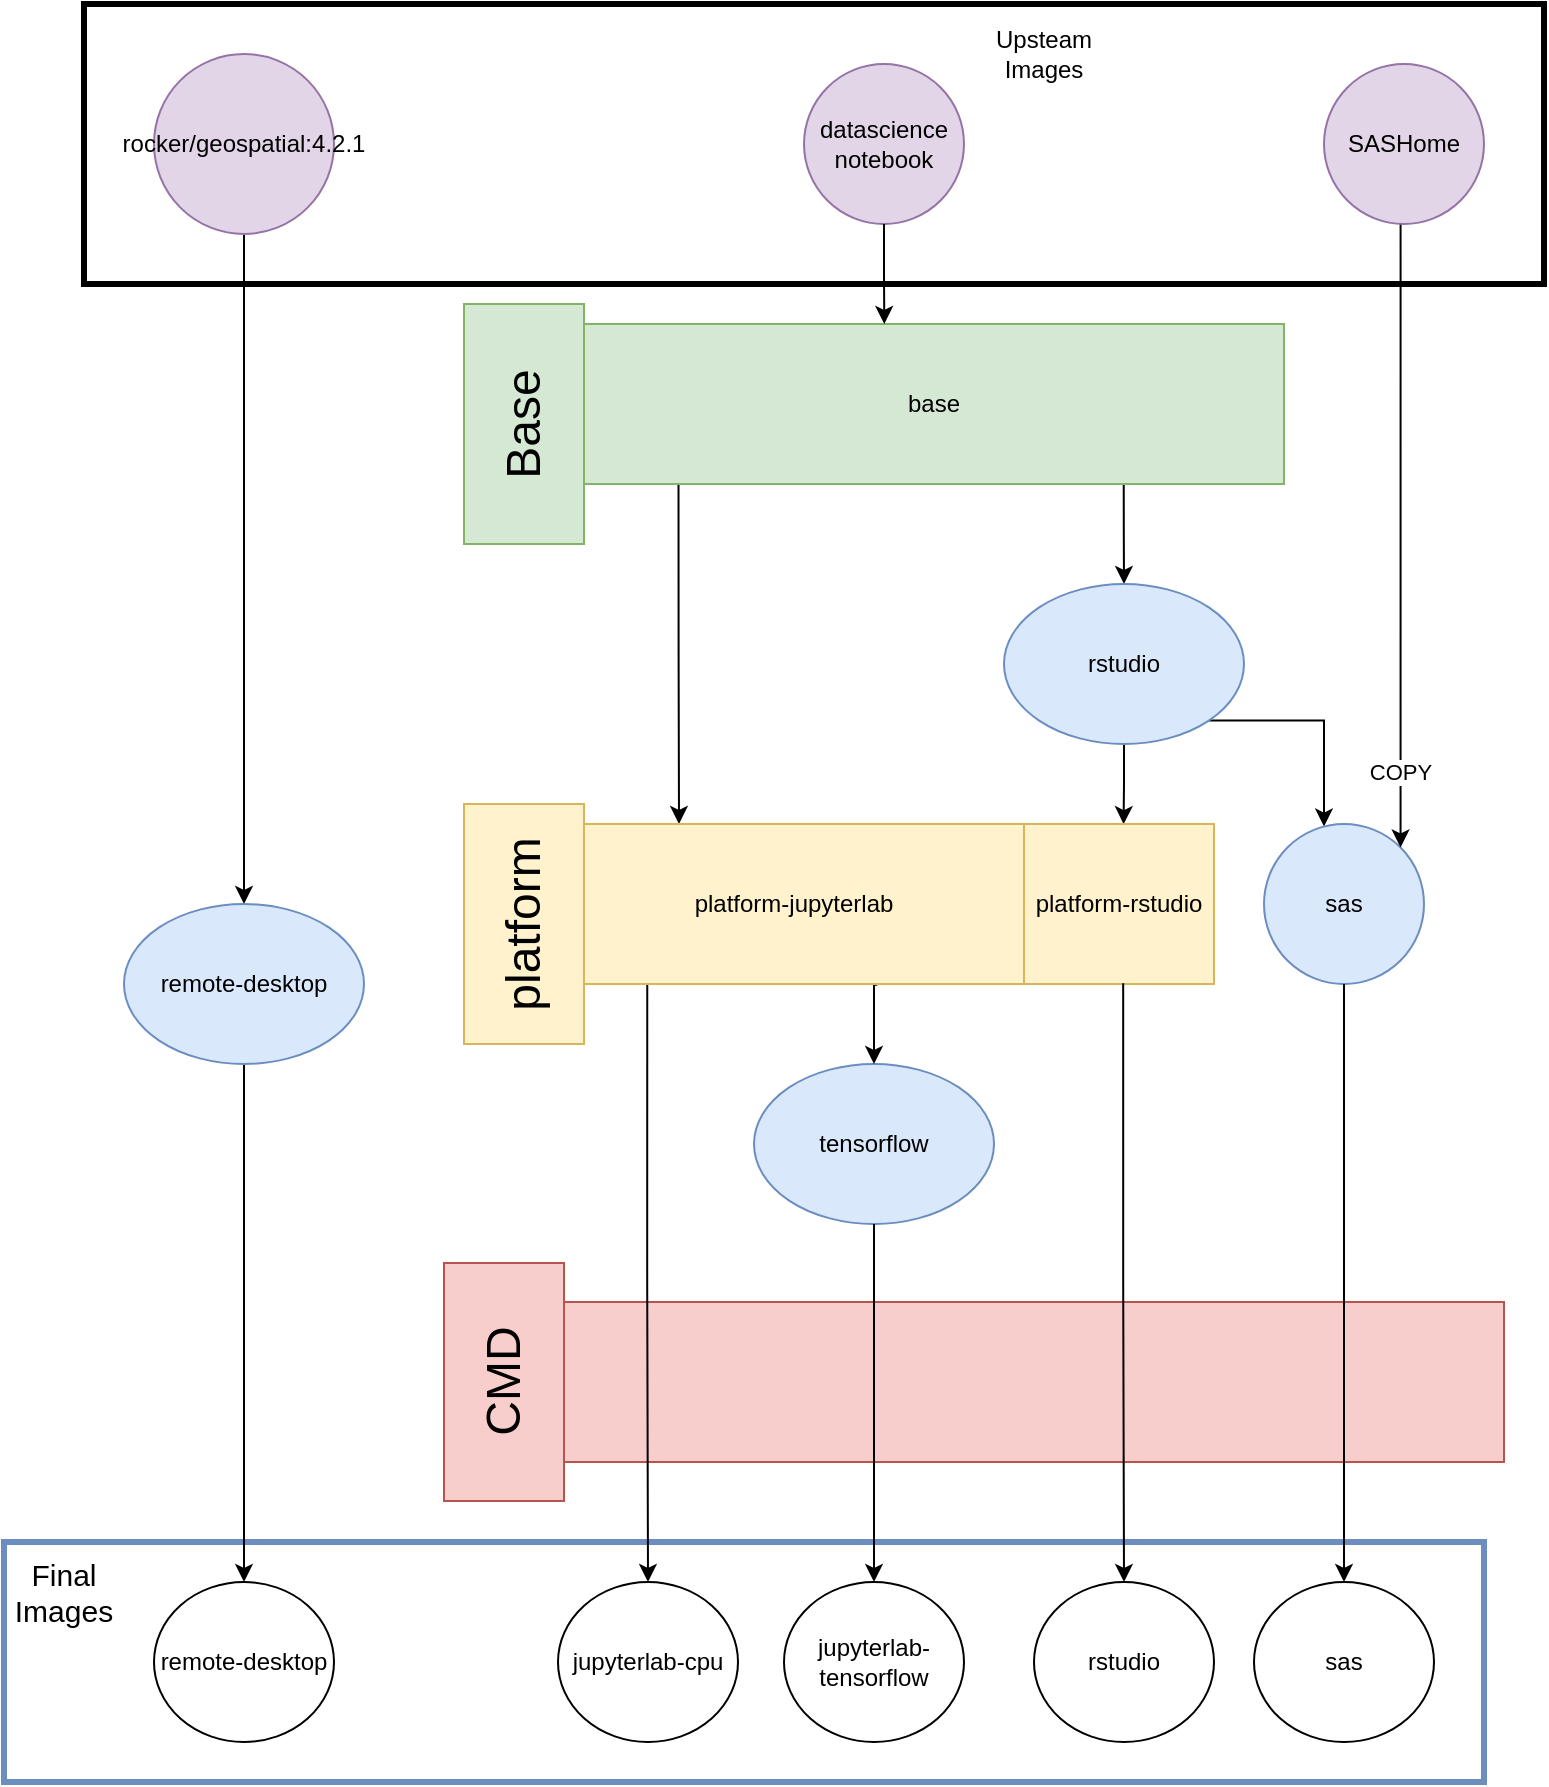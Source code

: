 <mxfile version="26.0.6">
  <diagram name="Page-1" id="zlxh3_FURENLlaDQN8fC">
    <mxGraphModel dx="1050" dy="538" grid="1" gridSize="10" guides="1" tooltips="1" connect="1" arrows="1" fold="1" page="1" pageScale="1" pageWidth="850" pageHeight="1100" math="0" shadow="0">
      <root>
        <mxCell id="0" />
        <mxCell id="1" parent="0" />
        <mxCell id="hTxbjXE2mDDGzQtdPCSj-48" value="" style="rounded=0;whiteSpace=wrap;html=1;fillColor=none;strokeWidth=3;strokeColor=#6c8ebf;" parent="1" vertex="1">
          <mxGeometry x="40" y="799" width="740" height="120" as="geometry" />
        </mxCell>
        <mxCell id="hTxbjXE2mDDGzQtdPCSj-19" value="" style="rounded=0;whiteSpace=wrap;html=1;fillColor=none;strokeWidth=3;" parent="1" vertex="1">
          <mxGeometry x="80" y="30" width="730" height="140" as="geometry" />
        </mxCell>
        <mxCell id="hTxbjXE2mDDGzQtdPCSj-5" style="edgeStyle=orthogonalEdgeStyle;rounded=0;orthogonalLoop=1;jettySize=auto;html=1;exitX=0.771;exitY=0.875;exitDx=0;exitDy=0;exitPerimeter=0;" parent="1" source="hTxbjXE2mDDGzQtdPCSj-1" target="hTxbjXE2mDDGzQtdPCSj-4" edge="1">
          <mxGeometry relative="1" as="geometry" />
        </mxCell>
        <mxCell id="ty-XCMfTDVM0uD_hAozX-7" style="edgeStyle=orthogonalEdgeStyle;rounded=0;orthogonalLoop=1;jettySize=auto;html=1;exitX=0.135;exitY=0.975;exitDx=0;exitDy=0;entryX=0.25;entryY=0;entryDx=0;entryDy=0;exitPerimeter=0;" parent="1" source="hTxbjXE2mDDGzQtdPCSj-1" target="hTxbjXE2mDDGzQtdPCSj-21" edge="1">
          <mxGeometry relative="1" as="geometry" />
        </mxCell>
        <mxCell id="hTxbjXE2mDDGzQtdPCSj-1" value="&lt;div&gt;base&lt;/div&gt;" style="rectangle;whiteSpace=wrap;html=1;fillColor=#d5e8d4;strokeColor=#82b366;" parent="1" vertex="1">
          <mxGeometry x="330" y="190" width="350" height="80" as="geometry" />
        </mxCell>
        <mxCell id="hTxbjXE2mDDGzQtdPCSj-13" style="edgeStyle=orthogonalEdgeStyle;rounded=0;orthogonalLoop=1;jettySize=auto;html=1;exitX=1;exitY=1;exitDx=0;exitDy=0;" parent="1" source="hTxbjXE2mDDGzQtdPCSj-4" target="hTxbjXE2mDDGzQtdPCSj-12" edge="1">
          <mxGeometry relative="1" as="geometry">
            <Array as="points">
              <mxPoint x="700" y="388" />
            </Array>
          </mxGeometry>
        </mxCell>
        <mxCell id="ty-XCMfTDVM0uD_hAozX-3" style="edgeStyle=orthogonalEdgeStyle;rounded=0;orthogonalLoop=1;jettySize=auto;html=1;exitX=0.5;exitY=1;exitDx=0;exitDy=0;entryX=0.524;entryY=0.001;entryDx=0;entryDy=0;entryPerimeter=0;" parent="1" source="hTxbjXE2mDDGzQtdPCSj-4" target="ty-XCMfTDVM0uD_hAozX-2" edge="1">
          <mxGeometry relative="1" as="geometry" />
        </mxCell>
        <mxCell id="hTxbjXE2mDDGzQtdPCSj-4" value="rstudio" style="ellipse;whiteSpace=wrap;html=1;fillColor=#dae8fc;strokeColor=#6c8ebf;" parent="1" vertex="1">
          <mxGeometry x="540" y="320" width="120" height="80" as="geometry" />
        </mxCell>
        <mxCell id="hTxbjXE2mDDGzQtdPCSj-8" value="tensorflow" style="ellipse;whiteSpace=wrap;html=1;fillColor=#dae8fc;strokeColor=#6c8ebf;" parent="1" vertex="1">
          <mxGeometry x="415" y="560" width="120" height="80" as="geometry" />
        </mxCell>
        <mxCell id="hTxbjXE2mDDGzQtdPCSj-12" value="sas" style="ellipse;whiteSpace=wrap;html=1;fillColor=#dae8fc;strokeColor=#6c8ebf;" parent="1" vertex="1">
          <mxGeometry x="670" y="440" width="80" height="80" as="geometry" />
        </mxCell>
        <mxCell id="hTxbjXE2mDDGzQtdPCSj-17" style="edgeStyle=orthogonalEdgeStyle;rounded=0;orthogonalLoop=1;jettySize=auto;html=1;exitX=0.5;exitY=1;exitDx=0;exitDy=0;entryX=1;entryY=0;entryDx=0;entryDy=0;" parent="1" source="hTxbjXE2mDDGzQtdPCSj-15" target="hTxbjXE2mDDGzQtdPCSj-12" edge="1">
          <mxGeometry relative="1" as="geometry">
            <Array as="points">
              <mxPoint x="740" y="120" />
              <mxPoint x="738" y="120" />
            </Array>
          </mxGeometry>
        </mxCell>
        <mxCell id="hTxbjXE2mDDGzQtdPCSj-39" value="COPY" style="edgeLabel;html=1;align=center;verticalAlign=middle;resizable=0;points=[];" parent="hTxbjXE2mDDGzQtdPCSj-17" vertex="1" connectable="0">
          <mxGeometry x="0.782" y="-1" relative="1" as="geometry">
            <mxPoint as="offset" />
          </mxGeometry>
        </mxCell>
        <mxCell id="hTxbjXE2mDDGzQtdPCSj-15" value="SASHome" style="ellipse;whiteSpace=wrap;html=1;fillColor=#e1d5e7;strokeColor=#9673a6;" parent="1" vertex="1">
          <mxGeometry x="700" y="60" width="80" height="80" as="geometry" />
        </mxCell>
        <mxCell id="hTxbjXE2mDDGzQtdPCSj-16" value="datascience&lt;br&gt;notebook" style="ellipse;whiteSpace=wrap;html=1;fillColor=#e1d5e7;strokeColor=#9673a6;" parent="1" vertex="1">
          <mxGeometry x="440" y="60" width="80" height="80" as="geometry" />
        </mxCell>
        <mxCell id="hTxbjXE2mDDGzQtdPCSj-20" value="Upsteam Images" style="text;html=1;align=center;verticalAlign=middle;whiteSpace=wrap;rounded=0;" parent="1" vertex="1">
          <mxGeometry x="530" y="40" width="60" height="30" as="geometry" />
        </mxCell>
        <mxCell id="hTxbjXE2mDDGzQtdPCSj-42" style="edgeStyle=orthogonalEdgeStyle;rounded=0;orthogonalLoop=1;jettySize=auto;html=1;exitX=0.681;exitY=1.004;exitDx=0;exitDy=0;entryX=0.5;entryY=0;entryDx=0;entryDy=0;exitPerimeter=0;" parent="1" source="hTxbjXE2mDDGzQtdPCSj-21" target="hTxbjXE2mDDGzQtdPCSj-8" edge="1">
          <mxGeometry relative="1" as="geometry" />
        </mxCell>
        <mxCell id="hTxbjXE2mDDGzQtdPCSj-25" value="" style="rectangle;whiteSpace=wrap;html=1;fillColor=#f8cecc;strokeColor=#b85450;" parent="1" vertex="1">
          <mxGeometry x="320" y="679" width="470" height="80" as="geometry" />
        </mxCell>
        <mxCell id="hTxbjXE2mDDGzQtdPCSj-32" value="jupyterlab-cpu" style="ellipse;whiteSpace=wrap;html=1;" parent="1" vertex="1">
          <mxGeometry x="317" y="819" width="90" height="80" as="geometry" />
        </mxCell>
        <mxCell id="hTxbjXE2mDDGzQtdPCSj-33" value="jupyterlab-tensorflow" style="ellipse;whiteSpace=wrap;html=1;" parent="1" vertex="1">
          <mxGeometry x="430" y="819" width="90" height="80" as="geometry" />
        </mxCell>
        <mxCell id="hTxbjXE2mDDGzQtdPCSj-34" value="rstudio" style="ellipse;whiteSpace=wrap;html=1;" parent="1" vertex="1">
          <mxGeometry x="555" y="819" width="90" height="80" as="geometry" />
        </mxCell>
        <mxCell id="hTxbjXE2mDDGzQtdPCSj-35" value="sas" style="ellipse;whiteSpace=wrap;html=1;" parent="1" vertex="1">
          <mxGeometry x="665" y="819" width="90" height="80" as="geometry" />
        </mxCell>
        <mxCell id="hTxbjXE2mDDGzQtdPCSj-38" style="edgeStyle=orthogonalEdgeStyle;rounded=0;orthogonalLoop=1;jettySize=auto;html=1;exitX=0.5;exitY=1;exitDx=0;exitDy=0;" parent="1" source="hTxbjXE2mDDGzQtdPCSj-12" target="hTxbjXE2mDDGzQtdPCSj-35" edge="1">
          <mxGeometry relative="1" as="geometry" />
        </mxCell>
        <mxCell id="hTxbjXE2mDDGzQtdPCSj-41" style="edgeStyle=orthogonalEdgeStyle;rounded=0;orthogonalLoop=1;jettySize=auto;html=1;exitX=0.5;exitY=1;exitDx=0;exitDy=0;entryX=0.5;entryY=0;entryDx=0;entryDy=0;" parent="1" source="hTxbjXE2mDDGzQtdPCSj-8" target="hTxbjXE2mDDGzQtdPCSj-33" edge="1">
          <mxGeometry relative="1" as="geometry" />
        </mxCell>
        <mxCell id="hTxbjXE2mDDGzQtdPCSj-49" value="&lt;font style=&quot;font-size: 15px;&quot;&gt;Final Images&lt;/font&gt;" style="text;html=1;align=center;verticalAlign=middle;whiteSpace=wrap;rounded=0;" parent="1" vertex="1">
          <mxGeometry x="40" y="809" width="60" height="30" as="geometry" />
        </mxCell>
        <mxCell id="ty-XCMfTDVM0uD_hAozX-2" value="platform-rstudio" style="rectangle;whiteSpace=wrap;html=1;fillColor=#fff2cc;strokeColor=#d6b656;" parent="1" vertex="1">
          <mxGeometry x="550" y="440" width="95" height="80" as="geometry" />
        </mxCell>
        <mxCell id="ty-XCMfTDVM0uD_hAozX-5" style="edgeStyle=orthogonalEdgeStyle;rounded=0;orthogonalLoop=1;jettySize=auto;html=1;exitX=0.522;exitY=0.996;exitDx=0;exitDy=0;exitPerimeter=0;" parent="1" source="ty-XCMfTDVM0uD_hAozX-2" target="hTxbjXE2mDDGzQtdPCSj-34" edge="1">
          <mxGeometry relative="1" as="geometry" />
        </mxCell>
        <mxCell id="ty-XCMfTDVM0uD_hAozX-6" value="Base" style="rectangle;whiteSpace=wrap;html=1;fillColor=#d5e8d4;strokeColor=#82b366;direction=west;textDirection=ltr;horizontal=0;fontSize=24;" parent="1" vertex="1">
          <mxGeometry x="270" y="180" width="60" height="120" as="geometry" />
        </mxCell>
        <mxCell id="ty-XCMfTDVM0uD_hAozX-8" value="CMD" style="rectangle;whiteSpace=wrap;html=1;fillColor=#f8cecc;strokeColor=#b85450;horizontal=0;fontSize=24;" parent="1" vertex="1">
          <mxGeometry x="260" y="659.5" width="60" height="119" as="geometry" />
        </mxCell>
        <mxCell id="ty-XCMfTDVM0uD_hAozX-11" style="edgeStyle=orthogonalEdgeStyle;rounded=0;orthogonalLoop=1;jettySize=auto;html=1;exitX=0.181;exitY=0.983;exitDx=0;exitDy=0;entryX=0.5;entryY=0;entryDx=0;entryDy=0;exitPerimeter=0;" parent="1" source="hTxbjXE2mDDGzQtdPCSj-21" target="hTxbjXE2mDDGzQtdPCSj-32" edge="1">
          <mxGeometry relative="1" as="geometry" />
        </mxCell>
        <mxCell id="hTxbjXE2mDDGzQtdPCSj-21" value="platform-jupyterlab" style="rectangle;whiteSpace=wrap;html=1;fillColor=#fff2cc;strokeColor=#d6b656;" parent="1" vertex="1">
          <mxGeometry x="320" y="440" width="230" height="80" as="geometry" />
        </mxCell>
        <mxCell id="ty-XCMfTDVM0uD_hAozX-12" style="edgeStyle=orthogonalEdgeStyle;rounded=0;orthogonalLoop=1;jettySize=auto;html=1;exitX=0.5;exitY=1;exitDx=0;exitDy=0;entryX=0.429;entryY=0;entryDx=0;entryDy=0;entryPerimeter=0;" parent="1" source="hTxbjXE2mDDGzQtdPCSj-16" target="hTxbjXE2mDDGzQtdPCSj-1" edge="1">
          <mxGeometry relative="1" as="geometry" />
        </mxCell>
        <mxCell id="ty-XCMfTDVM0uD_hAozX-18" style="edgeStyle=orthogonalEdgeStyle;rounded=0;orthogonalLoop=1;jettySize=auto;html=1;exitX=0.5;exitY=1;exitDx=0;exitDy=0;entryX=0.5;entryY=0;entryDx=0;entryDy=0;" parent="1" source="ty-XCMfTDVM0uD_hAozX-13" target="ty-XCMfTDVM0uD_hAozX-16" edge="1">
          <mxGeometry relative="1" as="geometry" />
        </mxCell>
        <mxCell id="ty-XCMfTDVM0uD_hAozX-13" value="rocker/geospatial:4.2.1" style="ellipse;whiteSpace=wrap;html=1;fillColor=#e1d5e7;strokeColor=#9673a6;" parent="1" vertex="1">
          <mxGeometry x="115" y="55" width="90" height="90" as="geometry" />
        </mxCell>
        <mxCell id="ty-XCMfTDVM0uD_hAozX-14" value="remote-desktop" style="ellipse;whiteSpace=wrap;html=1;" parent="1" vertex="1">
          <mxGeometry x="115" y="819" width="90" height="80" as="geometry" />
        </mxCell>
        <mxCell id="ty-XCMfTDVM0uD_hAozX-17" style="edgeStyle=orthogonalEdgeStyle;rounded=0;orthogonalLoop=1;jettySize=auto;html=1;exitX=0.5;exitY=1;exitDx=0;exitDy=0;entryX=0.5;entryY=0;entryDx=0;entryDy=0;" parent="1" source="ty-XCMfTDVM0uD_hAozX-16" target="ty-XCMfTDVM0uD_hAozX-14" edge="1">
          <mxGeometry relative="1" as="geometry" />
        </mxCell>
        <mxCell id="ty-XCMfTDVM0uD_hAozX-16" value="remote-desktop" style="ellipse;whiteSpace=wrap;html=1;fillColor=#dae8fc;strokeColor=#6c8ebf;" parent="1" vertex="1">
          <mxGeometry x="100" y="480" width="120" height="80" as="geometry" />
        </mxCell>
        <mxCell id="wxKCdzHfKvLAPwGIz8D_-1" value="platform" style="rectangle;whiteSpace=wrap;html=1;fillColor=#fff2cc;strokeColor=#d6b656;direction=west;textDirection=ltr;horizontal=0;fontSize=24;" vertex="1" parent="1">
          <mxGeometry x="270" y="430" width="60" height="120" as="geometry" />
        </mxCell>
      </root>
    </mxGraphModel>
  </diagram>
</mxfile>
